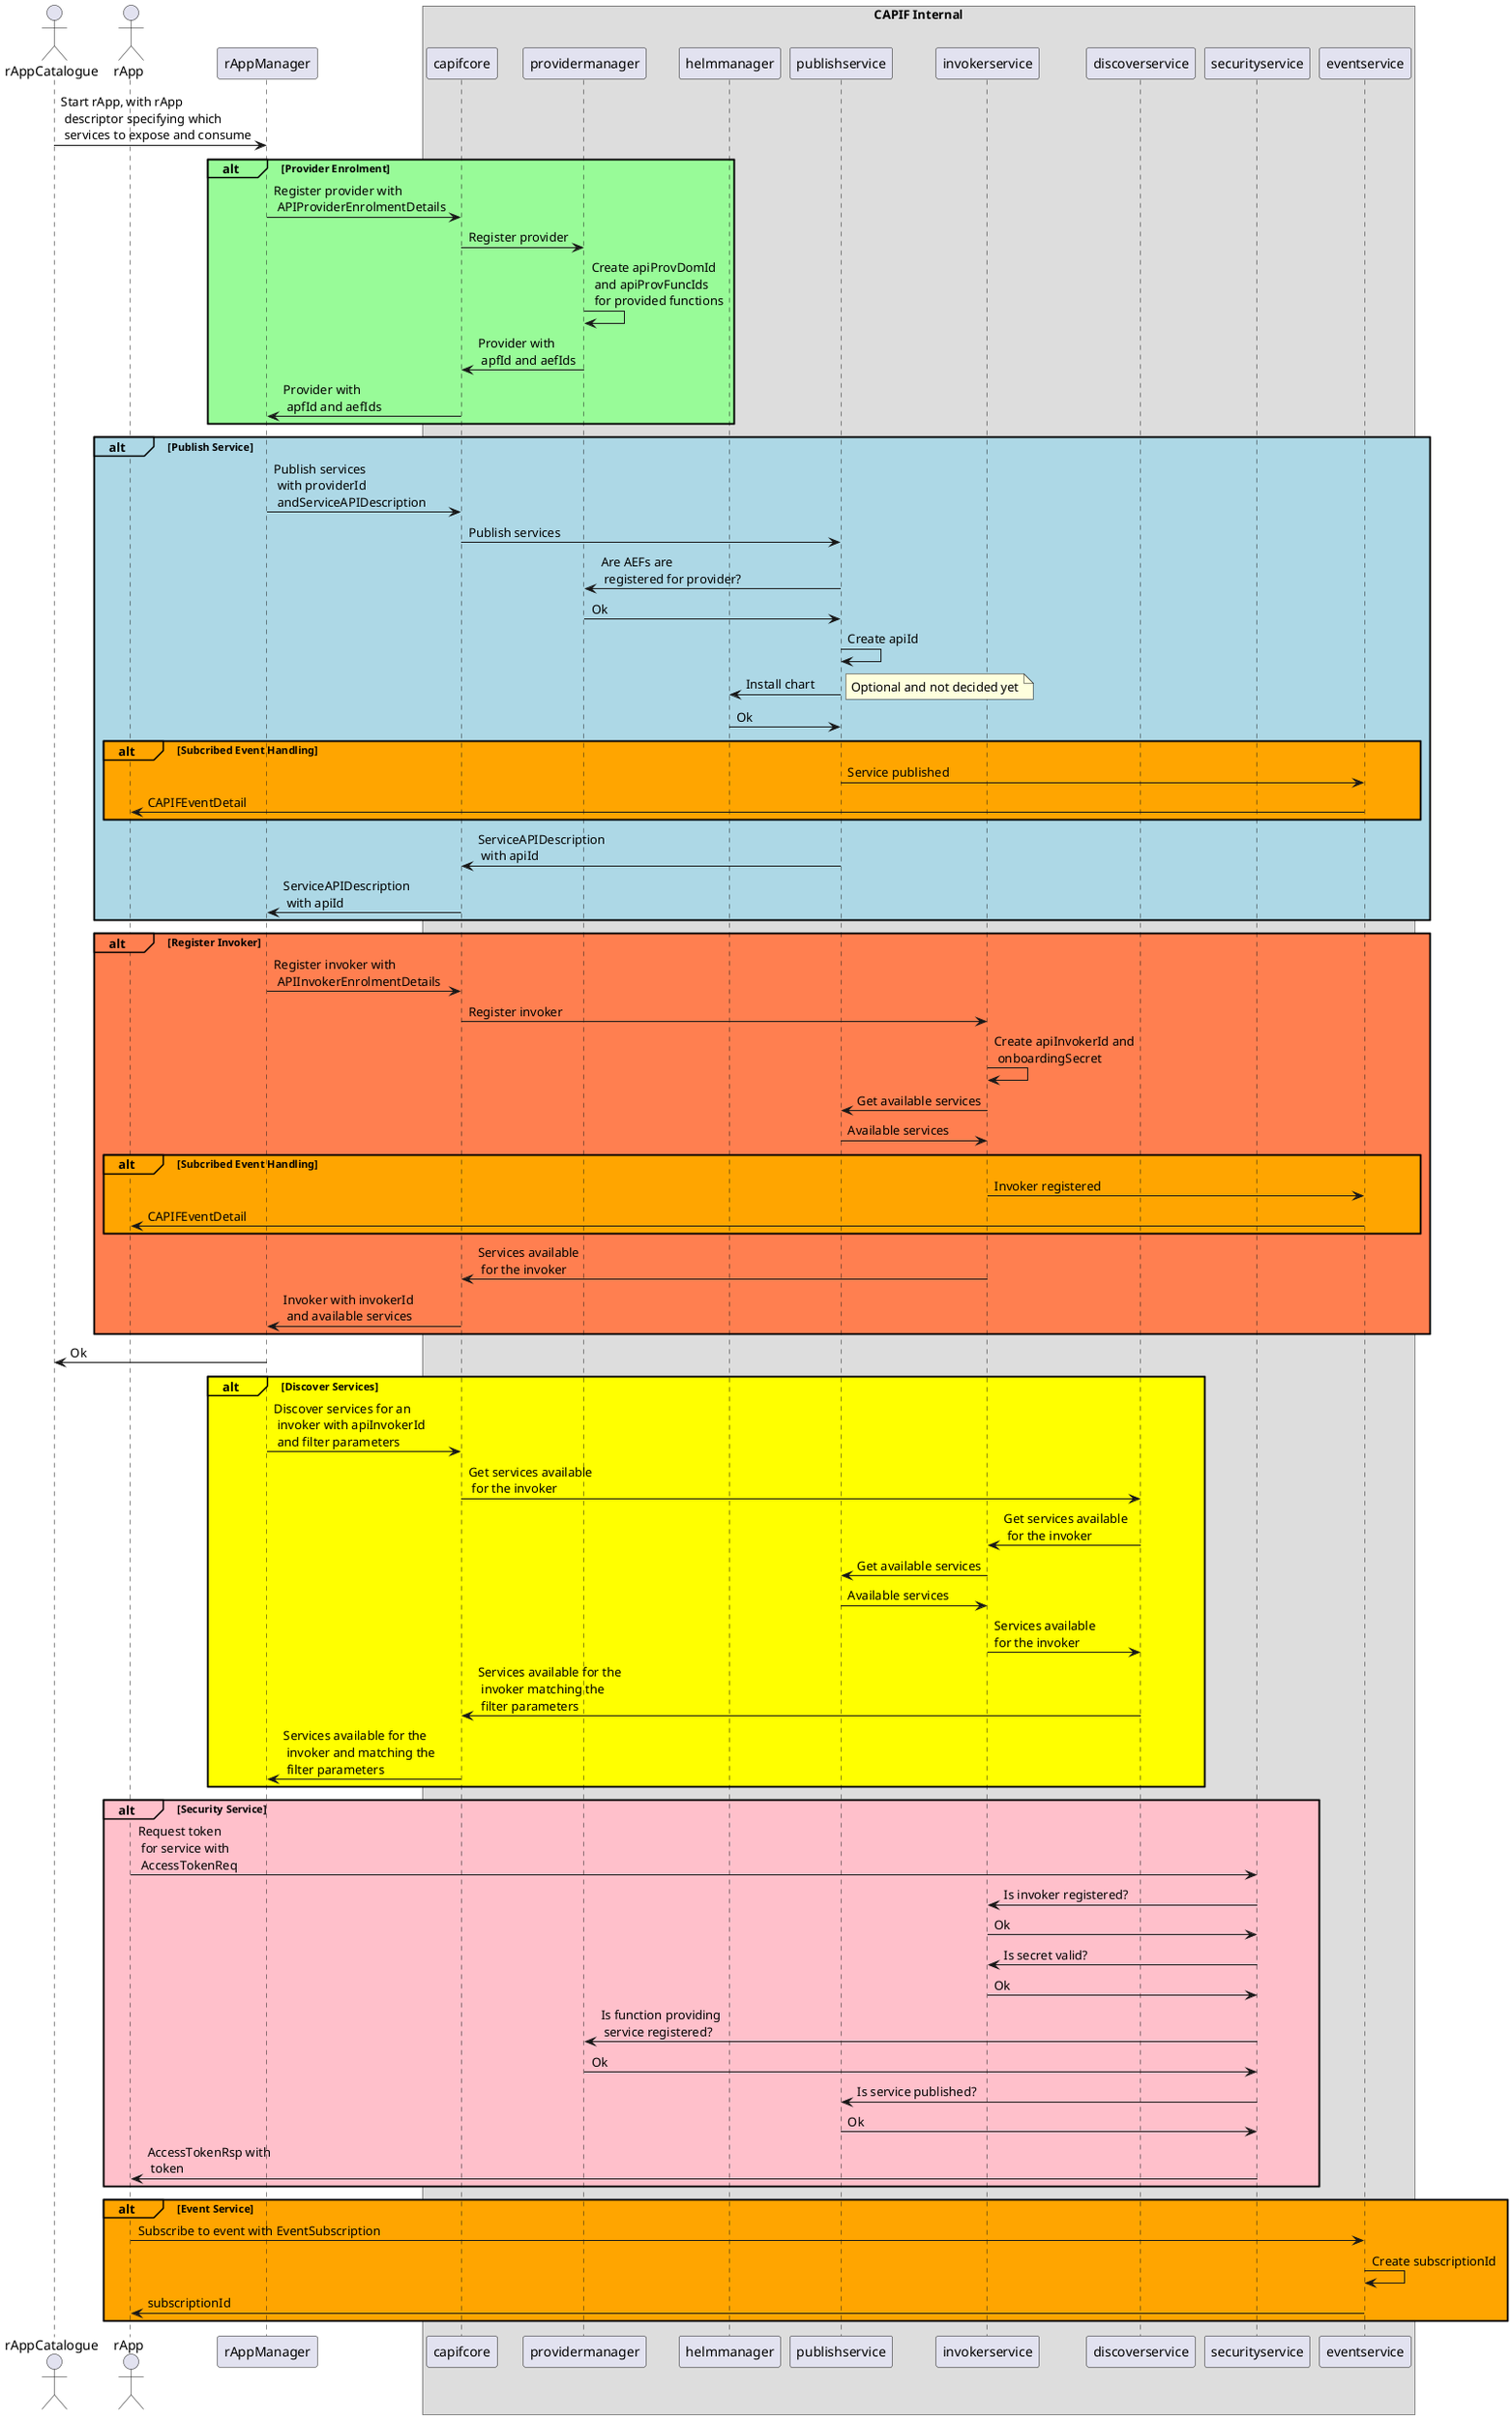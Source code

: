 @startuml Register Provider
actor rAppCatalogue
actor rApp
participant rAppManager
box "CAPIF Internal"
participant capifcore
participant providermanager
participant helmmanager
participant publishservice
participant invokerservice
participant discoverservice
participant securityservice
participant eventservice
end box

rAppCatalogue->rAppManager: Start rApp, with rApp\n descriptor specifying which\n services to expose and consume
alt#paleGreen #paleGreen Provider Enrolment
    rAppManager->capifcore: Register provider with\n APIProviderEnrolmentDetails
    capifcore->providermanager:Register provider
    providermanager->providermanager: Create apiProvDomId\n and apiProvFuncIds\n for provided functions
    providermanager->capifcore: Provider with\n apfId and aefIds
    capifcore->rAppManager: Provider with\n apfId and aefIds
end
alt#LightBlue #LightBlue Publish Service
    rAppManager->capifcore: Publish services\n with providerId\n andServiceAPIDescription
    capifcore->publishservice: Publish services
    publishservice->providermanager: Are AEFs are\n registered for provider?
    providermanager->publishservice: Ok
    publishservice->publishservice: Create apiId
    publishservice->helmmanager: Install chart
    note right: Optional and not decided yet
    helmmanager->publishservice: Ok
    alt#Orange #Orange Subcribed Event Handling
        publishservice->eventservice: Service published
        eventservice->rApp: CAPIFEventDetail
    end
    publishservice->capifcore: ServiceAPIDescription\n with apiId
    capifcore->rAppManager: ServiceAPIDescription\n with apiId
end
alt#coral #coral Register Invoker
    rAppManager->capifcore: Register invoker with\n APIInvokerEnrolmentDetails
    capifcore->invokerservice: Register invoker
    invokerservice->invokerservice: Create apiInvokerId and\n onboardingSecret
    invokerservice->publishservice: Get available services
    publishservice->invokerservice: Available services
    alt#Orange #Orange Subcribed Event Handling
        invokerservice->eventservice: Invoker registered
        eventservice->rApp: CAPIFEventDetail
    end
    invokerservice->capifcore: Services available\n for the invoker
    capifcore->rAppManager: Invoker with invokerId\n and available services
end
rAppManager->rAppCatalogue: Ok

alt#Yellow #Yellow Discover Services
    rAppManager->capifcore: Discover services for an\n invoker with apiInvokerId\n and filter parameters
    capifcore->discoverservice: Get services available\n for the invoker
    discoverservice->invokerservice: Get services available\n for the invoker
    invokerservice->publishservice: Get available services
    publishservice->invokerservice: Available services
    invokerservice->discoverservice: Services available \nfor the invoker
    discoverservice->capifcore: Services available for the\n invoker matching the\n filter parameters
    capifcore->rAppManager: Services available for the\n invoker and matching the\n filter parameters
end

alt#Pink #Pink Security Service
    rApp->securityservice: Request token\n for service with\n AccessTokenReq
    securityservice->invokerservice: Is invoker registered?
    invokerservice->securityservice: Ok
    securityservice->invokerservice: Is secret valid?
    invokerservice->securityservice: Ok
    securityservice->providermanager: Is function providing\n service registered?
    providermanager->securityservice: Ok
    securityservice->publishservice: Is service published?
    publishservice->securityservice: Ok
    securityservice->rApp: AccessTokenRsp with\n token
end

alt#Orange #Orange Event Service
    rApp->eventservice: Subscribe to event with EventSubscription
    eventservice->eventservice: Create subscriptionId
    eventservice->rApp: subscriptionId
end
@enduml